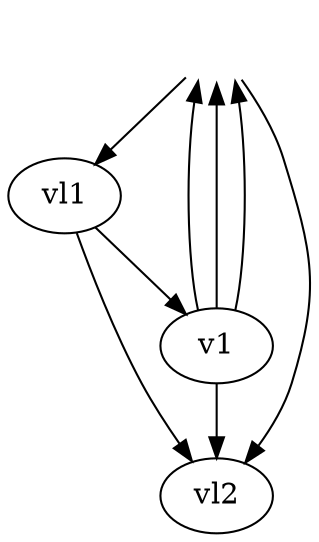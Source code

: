 digraph ir_ct {
            
            ext    [style=invis]

			// Externals
            ext -> vl1:1 [particle="d" id=1];
            ext -> vl2:2 [particle="d~" id=2];
            v1:3 -> ext [id=3];
            v1:4 -> ext [id=4];
            v1:0 -> ext [id=0];

            vl1 -> v1 [particle="d" id=5];
            v1 -> vl2 [particle="d" id=6];

            vl1 -> vl2 [particle="g" id=7 lmb_id=0];
}
